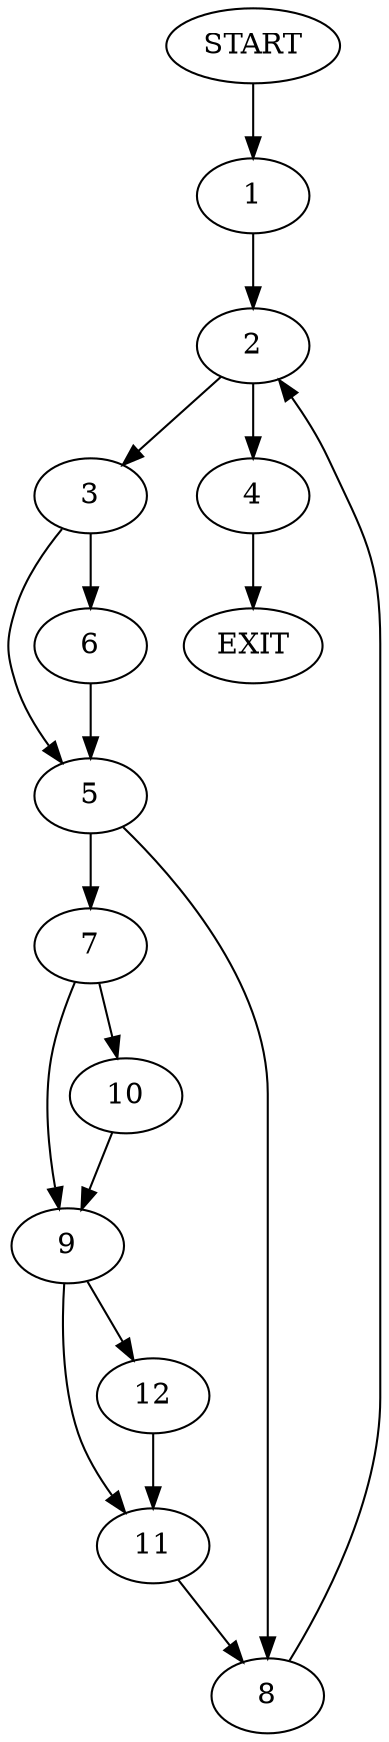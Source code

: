 digraph {
0 [label="START"]
13 [label="EXIT"]
0 -> 1
1 -> 2
2 -> 3
2 -> 4
3 -> 5
3 -> 6
4 -> 13
5 -> 7
5 -> 8
6 -> 5
7 -> 9
7 -> 10
8 -> 2
9 -> 11
9 -> 12
10 -> 9
11 -> 8
12 -> 11
}
